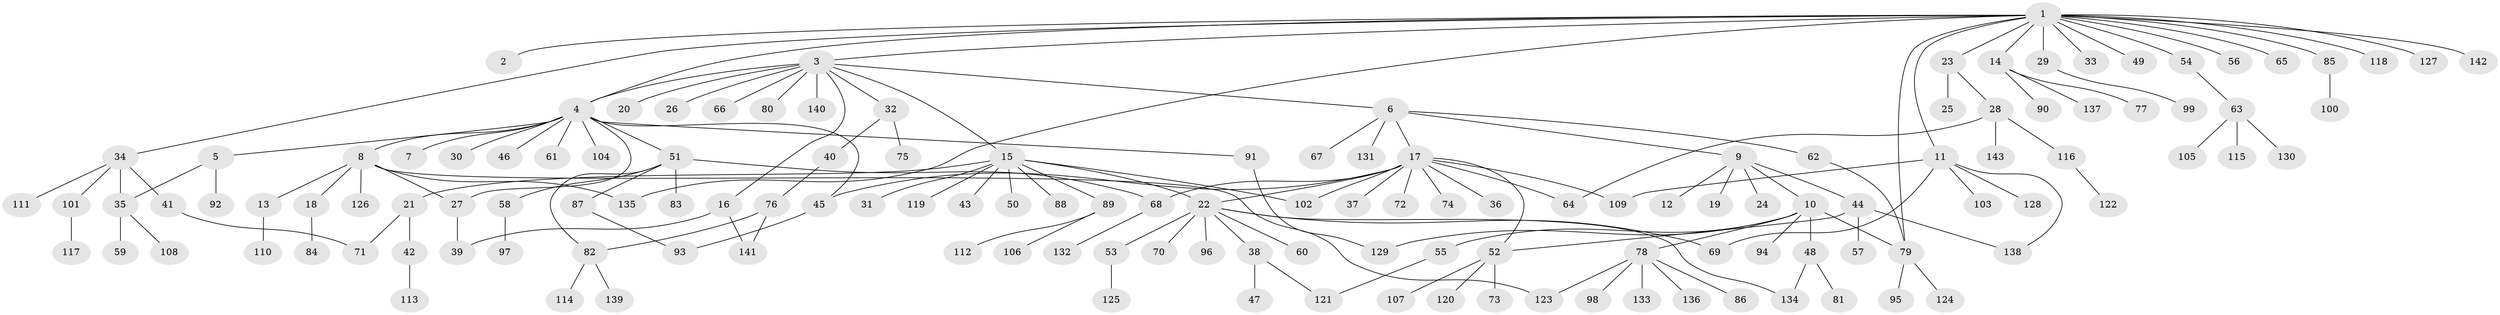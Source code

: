 // coarse degree distribution, {8: 0.034482758620689655, 1: 0.43103448275862066, 3: 0.15517241379310345, 9: 0.017241379310344827, 2: 0.1896551724137931, 4: 0.08620689655172414, 10: 0.017241379310344827, 6: 0.034482758620689655, 5: 0.017241379310344827, 16: 0.017241379310344827}
// Generated by graph-tools (version 1.1) at 2025/36/03/04/25 23:36:58]
// undirected, 143 vertices, 166 edges
graph export_dot {
  node [color=gray90,style=filled];
  1;
  2;
  3;
  4;
  5;
  6;
  7;
  8;
  9;
  10;
  11;
  12;
  13;
  14;
  15;
  16;
  17;
  18;
  19;
  20;
  21;
  22;
  23;
  24;
  25;
  26;
  27;
  28;
  29;
  30;
  31;
  32;
  33;
  34;
  35;
  36;
  37;
  38;
  39;
  40;
  41;
  42;
  43;
  44;
  45;
  46;
  47;
  48;
  49;
  50;
  51;
  52;
  53;
  54;
  55;
  56;
  57;
  58;
  59;
  60;
  61;
  62;
  63;
  64;
  65;
  66;
  67;
  68;
  69;
  70;
  71;
  72;
  73;
  74;
  75;
  76;
  77;
  78;
  79;
  80;
  81;
  82;
  83;
  84;
  85;
  86;
  87;
  88;
  89;
  90;
  91;
  92;
  93;
  94;
  95;
  96;
  97;
  98;
  99;
  100;
  101;
  102;
  103;
  104;
  105;
  106;
  107;
  108;
  109;
  110;
  111;
  112;
  113;
  114;
  115;
  116;
  117;
  118;
  119;
  120;
  121;
  122;
  123;
  124;
  125;
  126;
  127;
  128;
  129;
  130;
  131;
  132;
  133;
  134;
  135;
  136;
  137;
  138;
  139;
  140;
  141;
  142;
  143;
  1 -- 2;
  1 -- 3;
  1 -- 4;
  1 -- 11;
  1 -- 14;
  1 -- 23;
  1 -- 29;
  1 -- 33;
  1 -- 34;
  1 -- 49;
  1 -- 54;
  1 -- 56;
  1 -- 65;
  1 -- 79;
  1 -- 85;
  1 -- 118;
  1 -- 127;
  1 -- 135;
  1 -- 142;
  3 -- 4;
  3 -- 6;
  3 -- 15;
  3 -- 16;
  3 -- 20;
  3 -- 26;
  3 -- 32;
  3 -- 66;
  3 -- 80;
  3 -- 140;
  4 -- 5;
  4 -- 7;
  4 -- 8;
  4 -- 27;
  4 -- 30;
  4 -- 45;
  4 -- 46;
  4 -- 51;
  4 -- 61;
  4 -- 91;
  4 -- 104;
  5 -- 35;
  5 -- 92;
  6 -- 9;
  6 -- 17;
  6 -- 62;
  6 -- 67;
  6 -- 131;
  8 -- 13;
  8 -- 18;
  8 -- 27;
  8 -- 123;
  8 -- 126;
  8 -- 135;
  9 -- 10;
  9 -- 12;
  9 -- 19;
  9 -- 24;
  9 -- 44;
  10 -- 48;
  10 -- 55;
  10 -- 78;
  10 -- 79;
  10 -- 94;
  10 -- 129;
  11 -- 69;
  11 -- 103;
  11 -- 109;
  11 -- 128;
  11 -- 138;
  13 -- 110;
  14 -- 77;
  14 -- 90;
  14 -- 137;
  15 -- 21;
  15 -- 22;
  15 -- 31;
  15 -- 43;
  15 -- 50;
  15 -- 88;
  15 -- 89;
  15 -- 102;
  15 -- 119;
  16 -- 39;
  16 -- 141;
  17 -- 22;
  17 -- 36;
  17 -- 37;
  17 -- 45;
  17 -- 52;
  17 -- 64;
  17 -- 68;
  17 -- 72;
  17 -- 74;
  17 -- 102;
  17 -- 109;
  18 -- 84;
  21 -- 42;
  21 -- 71;
  22 -- 38;
  22 -- 53;
  22 -- 60;
  22 -- 69;
  22 -- 70;
  22 -- 96;
  22 -- 134;
  23 -- 25;
  23 -- 28;
  27 -- 39;
  28 -- 64;
  28 -- 116;
  28 -- 143;
  29 -- 99;
  32 -- 40;
  32 -- 75;
  34 -- 35;
  34 -- 41;
  34 -- 101;
  34 -- 111;
  35 -- 59;
  35 -- 108;
  38 -- 47;
  38 -- 121;
  40 -- 76;
  41 -- 71;
  42 -- 113;
  44 -- 52;
  44 -- 57;
  44 -- 138;
  45 -- 93;
  48 -- 81;
  48 -- 134;
  51 -- 58;
  51 -- 68;
  51 -- 82;
  51 -- 83;
  51 -- 87;
  52 -- 73;
  52 -- 107;
  52 -- 120;
  53 -- 125;
  54 -- 63;
  55 -- 121;
  58 -- 97;
  62 -- 79;
  63 -- 105;
  63 -- 115;
  63 -- 130;
  68 -- 132;
  76 -- 82;
  76 -- 141;
  78 -- 86;
  78 -- 98;
  78 -- 123;
  78 -- 133;
  78 -- 136;
  79 -- 95;
  79 -- 124;
  82 -- 114;
  82 -- 139;
  85 -- 100;
  87 -- 93;
  89 -- 106;
  89 -- 112;
  91 -- 129;
  101 -- 117;
  116 -- 122;
}

